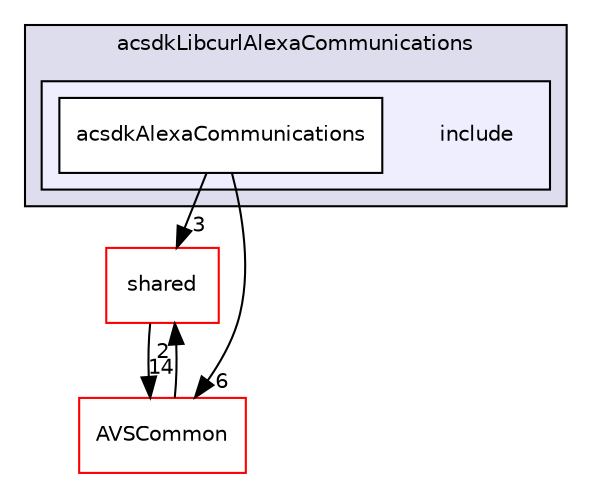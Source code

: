 digraph "/workplace/avs-device-sdk/applications/acsdkLibcurlAlexaCommunications/include" {
  compound=true
  node [ fontsize="10", fontname="Helvetica"];
  edge [ labelfontsize="10", labelfontname="Helvetica"];
  subgraph clusterdir_dd3a3f4bad9cc2f3e4d0c1debdf7be7c {
    graph [ bgcolor="#ddddee", pencolor="black", label="acsdkLibcurlAlexaCommunications" fontname="Helvetica", fontsize="10", URL="dir_dd3a3f4bad9cc2f3e4d0c1debdf7be7c.html"]
  subgraph clusterdir_603a5cd888c887071426d308cd8f88ec {
    graph [ bgcolor="#eeeeff", pencolor="black", label="" URL="dir_603a5cd888c887071426d308cd8f88ec.html"];
    dir_603a5cd888c887071426d308cd8f88ec [shape=plaintext label="include"];
    dir_88f13f20bd89cae2f73485b13f7baa77 [shape=box label="acsdkAlexaCommunications" color="black" fillcolor="white" style="filled" URL="dir_88f13f20bd89cae2f73485b13f7baa77.html"];
  }
  }
  dir_9982052f7ce695d12571567315b2fafa [shape=box label="shared" fillcolor="white" style="filled" color="red" URL="dir_9982052f7ce695d12571567315b2fafa.html"];
  dir_13e65effb2bde530b17b3d5eefcd0266 [shape=box label="AVSCommon" fillcolor="white" style="filled" color="red" URL="dir_13e65effb2bde530b17b3d5eefcd0266.html"];
  dir_9982052f7ce695d12571567315b2fafa->dir_13e65effb2bde530b17b3d5eefcd0266 [headlabel="14", labeldistance=1.5 headhref="dir_000598_000017.html"];
  dir_88f13f20bd89cae2f73485b13f7baa77->dir_9982052f7ce695d12571567315b2fafa [headlabel="3", labeldistance=1.5 headhref="dir_000076_000598.html"];
  dir_88f13f20bd89cae2f73485b13f7baa77->dir_13e65effb2bde530b17b3d5eefcd0266 [headlabel="6", labeldistance=1.5 headhref="dir_000076_000017.html"];
  dir_13e65effb2bde530b17b3d5eefcd0266->dir_9982052f7ce695d12571567315b2fafa [headlabel="2", labeldistance=1.5 headhref="dir_000017_000598.html"];
}
